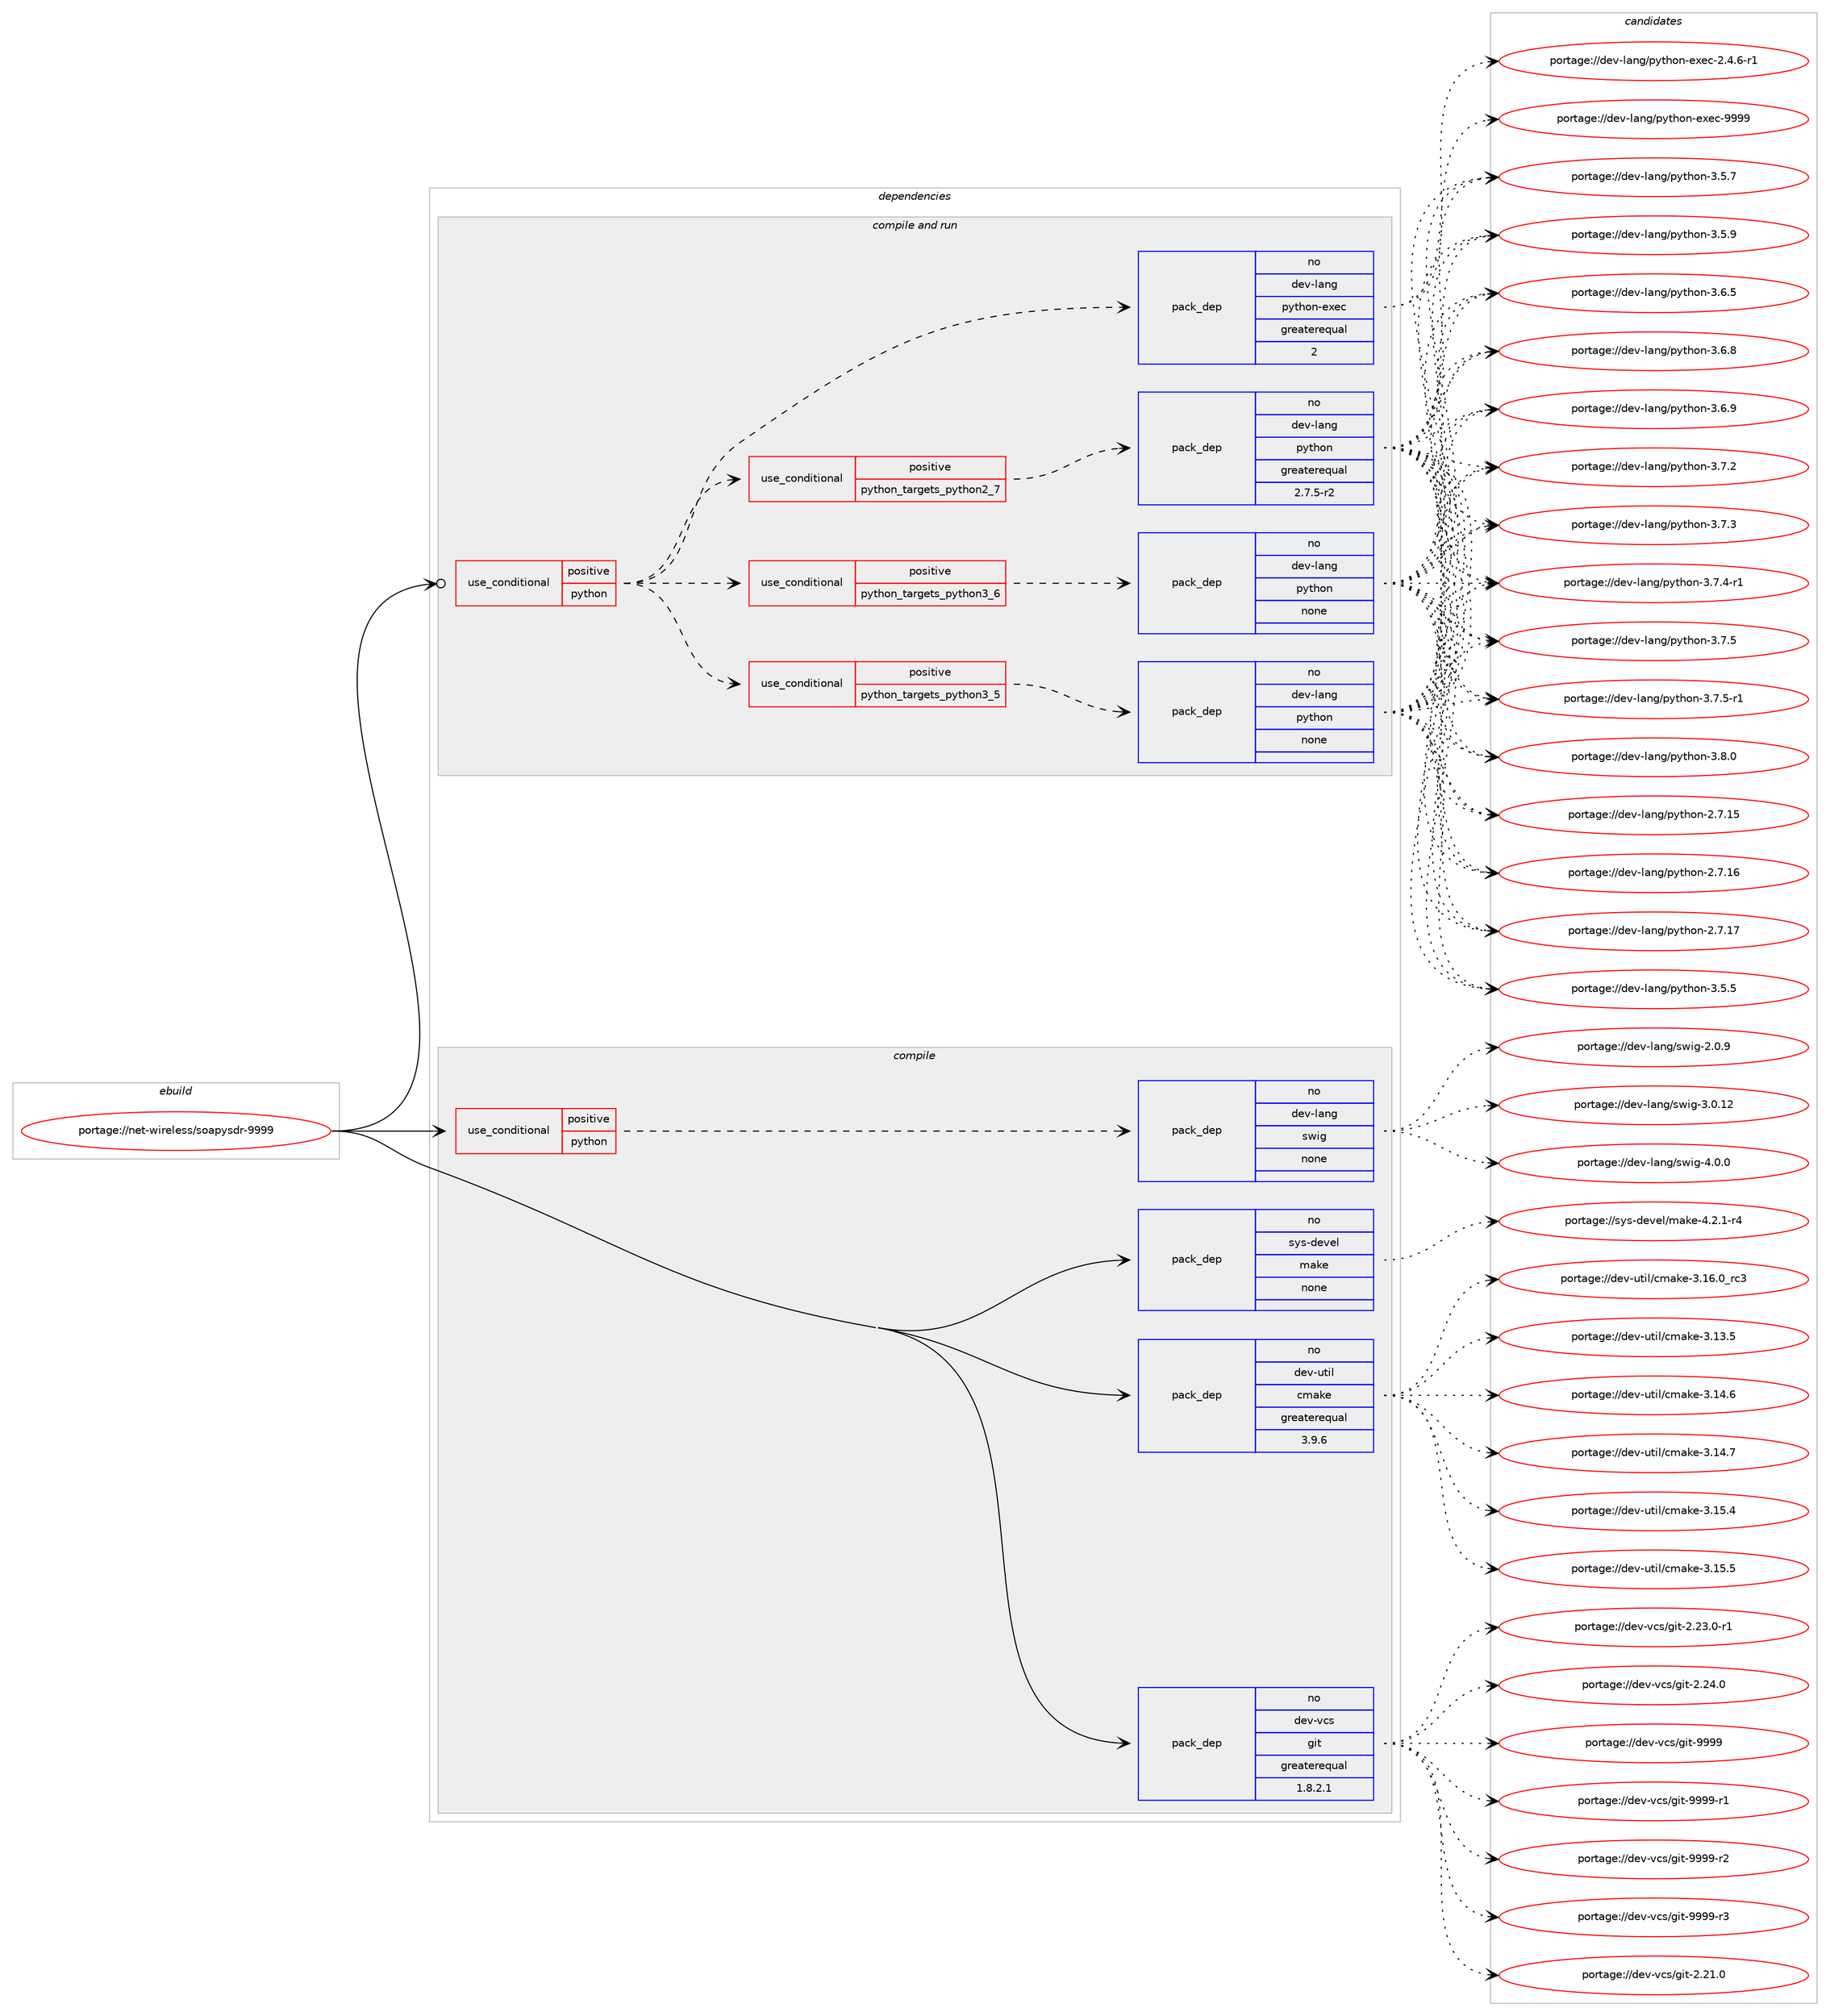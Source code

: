 digraph prolog {

# *************
# Graph options
# *************

newrank=true;
concentrate=true;
compound=true;
graph [rankdir=LR,fontname=Helvetica,fontsize=10,ranksep=1.5];#, ranksep=2.5, nodesep=0.2];
edge  [arrowhead=vee];
node  [fontname=Helvetica,fontsize=10];

# **********
# The ebuild
# **********

subgraph cluster_leftcol {
color=gray;
rank=same;
label=<<i>ebuild</i>>;
id [label="portage://net-wireless/soapysdr-9999", color=red, width=4, href="../net-wireless/soapysdr-9999.svg"];
}

# ****************
# The dependencies
# ****************

subgraph cluster_midcol {
color=gray;
label=<<i>dependencies</i>>;
subgraph cluster_compile {
fillcolor="#eeeeee";
style=filled;
label=<<i>compile</i>>;
subgraph cond94619 {
dependency378244 [label=<<TABLE BORDER="0" CELLBORDER="1" CELLSPACING="0" CELLPADDING="4"><TR><TD ROWSPAN="3" CELLPADDING="10">use_conditional</TD></TR><TR><TD>positive</TD></TR><TR><TD>python</TD></TR></TABLE>>, shape=none, color=red];
subgraph pack277216 {
dependency378245 [label=<<TABLE BORDER="0" CELLBORDER="1" CELLSPACING="0" CELLPADDING="4" WIDTH="220"><TR><TD ROWSPAN="6" CELLPADDING="30">pack_dep</TD></TR><TR><TD WIDTH="110">no</TD></TR><TR><TD>dev-lang</TD></TR><TR><TD>swig</TD></TR><TR><TD>none</TD></TR><TR><TD></TD></TR></TABLE>>, shape=none, color=blue];
}
dependency378244:e -> dependency378245:w [weight=20,style="dashed",arrowhead="vee"];
}
id:e -> dependency378244:w [weight=20,style="solid",arrowhead="vee"];
subgraph pack277217 {
dependency378246 [label=<<TABLE BORDER="0" CELLBORDER="1" CELLSPACING="0" CELLPADDING="4" WIDTH="220"><TR><TD ROWSPAN="6" CELLPADDING="30">pack_dep</TD></TR><TR><TD WIDTH="110">no</TD></TR><TR><TD>dev-util</TD></TR><TR><TD>cmake</TD></TR><TR><TD>greaterequal</TD></TR><TR><TD>3.9.6</TD></TR></TABLE>>, shape=none, color=blue];
}
id:e -> dependency378246:w [weight=20,style="solid",arrowhead="vee"];
subgraph pack277218 {
dependency378247 [label=<<TABLE BORDER="0" CELLBORDER="1" CELLSPACING="0" CELLPADDING="4" WIDTH="220"><TR><TD ROWSPAN="6" CELLPADDING="30">pack_dep</TD></TR><TR><TD WIDTH="110">no</TD></TR><TR><TD>dev-vcs</TD></TR><TR><TD>git</TD></TR><TR><TD>greaterequal</TD></TR><TR><TD>1.8.2.1</TD></TR></TABLE>>, shape=none, color=blue];
}
id:e -> dependency378247:w [weight=20,style="solid",arrowhead="vee"];
subgraph pack277219 {
dependency378248 [label=<<TABLE BORDER="0" CELLBORDER="1" CELLSPACING="0" CELLPADDING="4" WIDTH="220"><TR><TD ROWSPAN="6" CELLPADDING="30">pack_dep</TD></TR><TR><TD WIDTH="110">no</TD></TR><TR><TD>sys-devel</TD></TR><TR><TD>make</TD></TR><TR><TD>none</TD></TR><TR><TD></TD></TR></TABLE>>, shape=none, color=blue];
}
id:e -> dependency378248:w [weight=20,style="solid",arrowhead="vee"];
}
subgraph cluster_compileandrun {
fillcolor="#eeeeee";
style=filled;
label=<<i>compile and run</i>>;
subgraph cond94620 {
dependency378249 [label=<<TABLE BORDER="0" CELLBORDER="1" CELLSPACING="0" CELLPADDING="4"><TR><TD ROWSPAN="3" CELLPADDING="10">use_conditional</TD></TR><TR><TD>positive</TD></TR><TR><TD>python</TD></TR></TABLE>>, shape=none, color=red];
subgraph cond94621 {
dependency378250 [label=<<TABLE BORDER="0" CELLBORDER="1" CELLSPACING="0" CELLPADDING="4"><TR><TD ROWSPAN="3" CELLPADDING="10">use_conditional</TD></TR><TR><TD>positive</TD></TR><TR><TD>python_targets_python2_7</TD></TR></TABLE>>, shape=none, color=red];
subgraph pack277220 {
dependency378251 [label=<<TABLE BORDER="0" CELLBORDER="1" CELLSPACING="0" CELLPADDING="4" WIDTH="220"><TR><TD ROWSPAN="6" CELLPADDING="30">pack_dep</TD></TR><TR><TD WIDTH="110">no</TD></TR><TR><TD>dev-lang</TD></TR><TR><TD>python</TD></TR><TR><TD>greaterequal</TD></TR><TR><TD>2.7.5-r2</TD></TR></TABLE>>, shape=none, color=blue];
}
dependency378250:e -> dependency378251:w [weight=20,style="dashed",arrowhead="vee"];
}
dependency378249:e -> dependency378250:w [weight=20,style="dashed",arrowhead="vee"];
subgraph cond94622 {
dependency378252 [label=<<TABLE BORDER="0" CELLBORDER="1" CELLSPACING="0" CELLPADDING="4"><TR><TD ROWSPAN="3" CELLPADDING="10">use_conditional</TD></TR><TR><TD>positive</TD></TR><TR><TD>python_targets_python3_5</TD></TR></TABLE>>, shape=none, color=red];
subgraph pack277221 {
dependency378253 [label=<<TABLE BORDER="0" CELLBORDER="1" CELLSPACING="0" CELLPADDING="4" WIDTH="220"><TR><TD ROWSPAN="6" CELLPADDING="30">pack_dep</TD></TR><TR><TD WIDTH="110">no</TD></TR><TR><TD>dev-lang</TD></TR><TR><TD>python</TD></TR><TR><TD>none</TD></TR><TR><TD></TD></TR></TABLE>>, shape=none, color=blue];
}
dependency378252:e -> dependency378253:w [weight=20,style="dashed",arrowhead="vee"];
}
dependency378249:e -> dependency378252:w [weight=20,style="dashed",arrowhead="vee"];
subgraph cond94623 {
dependency378254 [label=<<TABLE BORDER="0" CELLBORDER="1" CELLSPACING="0" CELLPADDING="4"><TR><TD ROWSPAN="3" CELLPADDING="10">use_conditional</TD></TR><TR><TD>positive</TD></TR><TR><TD>python_targets_python3_6</TD></TR></TABLE>>, shape=none, color=red];
subgraph pack277222 {
dependency378255 [label=<<TABLE BORDER="0" CELLBORDER="1" CELLSPACING="0" CELLPADDING="4" WIDTH="220"><TR><TD ROWSPAN="6" CELLPADDING="30">pack_dep</TD></TR><TR><TD WIDTH="110">no</TD></TR><TR><TD>dev-lang</TD></TR><TR><TD>python</TD></TR><TR><TD>none</TD></TR><TR><TD></TD></TR></TABLE>>, shape=none, color=blue];
}
dependency378254:e -> dependency378255:w [weight=20,style="dashed",arrowhead="vee"];
}
dependency378249:e -> dependency378254:w [weight=20,style="dashed",arrowhead="vee"];
subgraph pack277223 {
dependency378256 [label=<<TABLE BORDER="0" CELLBORDER="1" CELLSPACING="0" CELLPADDING="4" WIDTH="220"><TR><TD ROWSPAN="6" CELLPADDING="30">pack_dep</TD></TR><TR><TD WIDTH="110">no</TD></TR><TR><TD>dev-lang</TD></TR><TR><TD>python-exec</TD></TR><TR><TD>greaterequal</TD></TR><TR><TD>2</TD></TR></TABLE>>, shape=none, color=blue];
}
dependency378249:e -> dependency378256:w [weight=20,style="dashed",arrowhead="vee"];
}
id:e -> dependency378249:w [weight=20,style="solid",arrowhead="odotvee"];
}
subgraph cluster_run {
fillcolor="#eeeeee";
style=filled;
label=<<i>run</i>>;
}
}

# **************
# The candidates
# **************

subgraph cluster_choices {
rank=same;
color=gray;
label=<<i>candidates</i>>;

subgraph choice277216 {
color=black;
nodesep=1;
choiceportage100101118451089711010347115119105103455046484657 [label="portage://dev-lang/swig-2.0.9", color=red, width=4,href="../dev-lang/swig-2.0.9.svg"];
choiceportage10010111845108971101034711511910510345514648464950 [label="portage://dev-lang/swig-3.0.12", color=red, width=4,href="../dev-lang/swig-3.0.12.svg"];
choiceportage100101118451089711010347115119105103455246484648 [label="portage://dev-lang/swig-4.0.0", color=red, width=4,href="../dev-lang/swig-4.0.0.svg"];
dependency378245:e -> choiceportage100101118451089711010347115119105103455046484657:w [style=dotted,weight="100"];
dependency378245:e -> choiceportage10010111845108971101034711511910510345514648464950:w [style=dotted,weight="100"];
dependency378245:e -> choiceportage100101118451089711010347115119105103455246484648:w [style=dotted,weight="100"];
}
subgraph choice277217 {
color=black;
nodesep=1;
choiceportage1001011184511711610510847991099710710145514649514653 [label="portage://dev-util/cmake-3.13.5", color=red, width=4,href="../dev-util/cmake-3.13.5.svg"];
choiceportage1001011184511711610510847991099710710145514649524654 [label="portage://dev-util/cmake-3.14.6", color=red, width=4,href="../dev-util/cmake-3.14.6.svg"];
choiceportage1001011184511711610510847991099710710145514649524655 [label="portage://dev-util/cmake-3.14.7", color=red, width=4,href="../dev-util/cmake-3.14.7.svg"];
choiceportage1001011184511711610510847991099710710145514649534652 [label="portage://dev-util/cmake-3.15.4", color=red, width=4,href="../dev-util/cmake-3.15.4.svg"];
choiceportage1001011184511711610510847991099710710145514649534653 [label="portage://dev-util/cmake-3.15.5", color=red, width=4,href="../dev-util/cmake-3.15.5.svg"];
choiceportage1001011184511711610510847991099710710145514649544648951149951 [label="portage://dev-util/cmake-3.16.0_rc3", color=red, width=4,href="../dev-util/cmake-3.16.0_rc3.svg"];
dependency378246:e -> choiceportage1001011184511711610510847991099710710145514649514653:w [style=dotted,weight="100"];
dependency378246:e -> choiceportage1001011184511711610510847991099710710145514649524654:w [style=dotted,weight="100"];
dependency378246:e -> choiceportage1001011184511711610510847991099710710145514649524655:w [style=dotted,weight="100"];
dependency378246:e -> choiceportage1001011184511711610510847991099710710145514649534652:w [style=dotted,weight="100"];
dependency378246:e -> choiceportage1001011184511711610510847991099710710145514649534653:w [style=dotted,weight="100"];
dependency378246:e -> choiceportage1001011184511711610510847991099710710145514649544648951149951:w [style=dotted,weight="100"];
}
subgraph choice277218 {
color=black;
nodesep=1;
choiceportage10010111845118991154710310511645504650494648 [label="portage://dev-vcs/git-2.21.0", color=red, width=4,href="../dev-vcs/git-2.21.0.svg"];
choiceportage100101118451189911547103105116455046505146484511449 [label="portage://dev-vcs/git-2.23.0-r1", color=red, width=4,href="../dev-vcs/git-2.23.0-r1.svg"];
choiceportage10010111845118991154710310511645504650524648 [label="portage://dev-vcs/git-2.24.0", color=red, width=4,href="../dev-vcs/git-2.24.0.svg"];
choiceportage1001011184511899115471031051164557575757 [label="portage://dev-vcs/git-9999", color=red, width=4,href="../dev-vcs/git-9999.svg"];
choiceportage10010111845118991154710310511645575757574511449 [label="portage://dev-vcs/git-9999-r1", color=red, width=4,href="../dev-vcs/git-9999-r1.svg"];
choiceportage10010111845118991154710310511645575757574511450 [label="portage://dev-vcs/git-9999-r2", color=red, width=4,href="../dev-vcs/git-9999-r2.svg"];
choiceportage10010111845118991154710310511645575757574511451 [label="portage://dev-vcs/git-9999-r3", color=red, width=4,href="../dev-vcs/git-9999-r3.svg"];
dependency378247:e -> choiceportage10010111845118991154710310511645504650494648:w [style=dotted,weight="100"];
dependency378247:e -> choiceportage100101118451189911547103105116455046505146484511449:w [style=dotted,weight="100"];
dependency378247:e -> choiceportage10010111845118991154710310511645504650524648:w [style=dotted,weight="100"];
dependency378247:e -> choiceportage1001011184511899115471031051164557575757:w [style=dotted,weight="100"];
dependency378247:e -> choiceportage10010111845118991154710310511645575757574511449:w [style=dotted,weight="100"];
dependency378247:e -> choiceportage10010111845118991154710310511645575757574511450:w [style=dotted,weight="100"];
dependency378247:e -> choiceportage10010111845118991154710310511645575757574511451:w [style=dotted,weight="100"];
}
subgraph choice277219 {
color=black;
nodesep=1;
choiceportage1151211154510010111810110847109971071014552465046494511452 [label="portage://sys-devel/make-4.2.1-r4", color=red, width=4,href="../sys-devel/make-4.2.1-r4.svg"];
dependency378248:e -> choiceportage1151211154510010111810110847109971071014552465046494511452:w [style=dotted,weight="100"];
}
subgraph choice277220 {
color=black;
nodesep=1;
choiceportage10010111845108971101034711212111610411111045504655464953 [label="portage://dev-lang/python-2.7.15", color=red, width=4,href="../dev-lang/python-2.7.15.svg"];
choiceportage10010111845108971101034711212111610411111045504655464954 [label="portage://dev-lang/python-2.7.16", color=red, width=4,href="../dev-lang/python-2.7.16.svg"];
choiceportage10010111845108971101034711212111610411111045504655464955 [label="portage://dev-lang/python-2.7.17", color=red, width=4,href="../dev-lang/python-2.7.17.svg"];
choiceportage100101118451089711010347112121116104111110455146534653 [label="portage://dev-lang/python-3.5.5", color=red, width=4,href="../dev-lang/python-3.5.5.svg"];
choiceportage100101118451089711010347112121116104111110455146534655 [label="portage://dev-lang/python-3.5.7", color=red, width=4,href="../dev-lang/python-3.5.7.svg"];
choiceportage100101118451089711010347112121116104111110455146534657 [label="portage://dev-lang/python-3.5.9", color=red, width=4,href="../dev-lang/python-3.5.9.svg"];
choiceportage100101118451089711010347112121116104111110455146544653 [label="portage://dev-lang/python-3.6.5", color=red, width=4,href="../dev-lang/python-3.6.5.svg"];
choiceportage100101118451089711010347112121116104111110455146544656 [label="portage://dev-lang/python-3.6.8", color=red, width=4,href="../dev-lang/python-3.6.8.svg"];
choiceportage100101118451089711010347112121116104111110455146544657 [label="portage://dev-lang/python-3.6.9", color=red, width=4,href="../dev-lang/python-3.6.9.svg"];
choiceportage100101118451089711010347112121116104111110455146554650 [label="portage://dev-lang/python-3.7.2", color=red, width=4,href="../dev-lang/python-3.7.2.svg"];
choiceportage100101118451089711010347112121116104111110455146554651 [label="portage://dev-lang/python-3.7.3", color=red, width=4,href="../dev-lang/python-3.7.3.svg"];
choiceportage1001011184510897110103471121211161041111104551465546524511449 [label="portage://dev-lang/python-3.7.4-r1", color=red, width=4,href="../dev-lang/python-3.7.4-r1.svg"];
choiceportage100101118451089711010347112121116104111110455146554653 [label="portage://dev-lang/python-3.7.5", color=red, width=4,href="../dev-lang/python-3.7.5.svg"];
choiceportage1001011184510897110103471121211161041111104551465546534511449 [label="portage://dev-lang/python-3.7.5-r1", color=red, width=4,href="../dev-lang/python-3.7.5-r1.svg"];
choiceportage100101118451089711010347112121116104111110455146564648 [label="portage://dev-lang/python-3.8.0", color=red, width=4,href="../dev-lang/python-3.8.0.svg"];
dependency378251:e -> choiceportage10010111845108971101034711212111610411111045504655464953:w [style=dotted,weight="100"];
dependency378251:e -> choiceportage10010111845108971101034711212111610411111045504655464954:w [style=dotted,weight="100"];
dependency378251:e -> choiceportage10010111845108971101034711212111610411111045504655464955:w [style=dotted,weight="100"];
dependency378251:e -> choiceportage100101118451089711010347112121116104111110455146534653:w [style=dotted,weight="100"];
dependency378251:e -> choiceportage100101118451089711010347112121116104111110455146534655:w [style=dotted,weight="100"];
dependency378251:e -> choiceportage100101118451089711010347112121116104111110455146534657:w [style=dotted,weight="100"];
dependency378251:e -> choiceportage100101118451089711010347112121116104111110455146544653:w [style=dotted,weight="100"];
dependency378251:e -> choiceportage100101118451089711010347112121116104111110455146544656:w [style=dotted,weight="100"];
dependency378251:e -> choiceportage100101118451089711010347112121116104111110455146544657:w [style=dotted,weight="100"];
dependency378251:e -> choiceportage100101118451089711010347112121116104111110455146554650:w [style=dotted,weight="100"];
dependency378251:e -> choiceportage100101118451089711010347112121116104111110455146554651:w [style=dotted,weight="100"];
dependency378251:e -> choiceportage1001011184510897110103471121211161041111104551465546524511449:w [style=dotted,weight="100"];
dependency378251:e -> choiceportage100101118451089711010347112121116104111110455146554653:w [style=dotted,weight="100"];
dependency378251:e -> choiceportage1001011184510897110103471121211161041111104551465546534511449:w [style=dotted,weight="100"];
dependency378251:e -> choiceportage100101118451089711010347112121116104111110455146564648:w [style=dotted,weight="100"];
}
subgraph choice277221 {
color=black;
nodesep=1;
choiceportage10010111845108971101034711212111610411111045504655464953 [label="portage://dev-lang/python-2.7.15", color=red, width=4,href="../dev-lang/python-2.7.15.svg"];
choiceportage10010111845108971101034711212111610411111045504655464954 [label="portage://dev-lang/python-2.7.16", color=red, width=4,href="../dev-lang/python-2.7.16.svg"];
choiceportage10010111845108971101034711212111610411111045504655464955 [label="portage://dev-lang/python-2.7.17", color=red, width=4,href="../dev-lang/python-2.7.17.svg"];
choiceportage100101118451089711010347112121116104111110455146534653 [label="portage://dev-lang/python-3.5.5", color=red, width=4,href="../dev-lang/python-3.5.5.svg"];
choiceportage100101118451089711010347112121116104111110455146534655 [label="portage://dev-lang/python-3.5.7", color=red, width=4,href="../dev-lang/python-3.5.7.svg"];
choiceportage100101118451089711010347112121116104111110455146534657 [label="portage://dev-lang/python-3.5.9", color=red, width=4,href="../dev-lang/python-3.5.9.svg"];
choiceportage100101118451089711010347112121116104111110455146544653 [label="portage://dev-lang/python-3.6.5", color=red, width=4,href="../dev-lang/python-3.6.5.svg"];
choiceportage100101118451089711010347112121116104111110455146544656 [label="portage://dev-lang/python-3.6.8", color=red, width=4,href="../dev-lang/python-3.6.8.svg"];
choiceportage100101118451089711010347112121116104111110455146544657 [label="portage://dev-lang/python-3.6.9", color=red, width=4,href="../dev-lang/python-3.6.9.svg"];
choiceportage100101118451089711010347112121116104111110455146554650 [label="portage://dev-lang/python-3.7.2", color=red, width=4,href="../dev-lang/python-3.7.2.svg"];
choiceportage100101118451089711010347112121116104111110455146554651 [label="portage://dev-lang/python-3.7.3", color=red, width=4,href="../dev-lang/python-3.7.3.svg"];
choiceportage1001011184510897110103471121211161041111104551465546524511449 [label="portage://dev-lang/python-3.7.4-r1", color=red, width=4,href="../dev-lang/python-3.7.4-r1.svg"];
choiceportage100101118451089711010347112121116104111110455146554653 [label="portage://dev-lang/python-3.7.5", color=red, width=4,href="../dev-lang/python-3.7.5.svg"];
choiceportage1001011184510897110103471121211161041111104551465546534511449 [label="portage://dev-lang/python-3.7.5-r1", color=red, width=4,href="../dev-lang/python-3.7.5-r1.svg"];
choiceportage100101118451089711010347112121116104111110455146564648 [label="portage://dev-lang/python-3.8.0", color=red, width=4,href="../dev-lang/python-3.8.0.svg"];
dependency378253:e -> choiceportage10010111845108971101034711212111610411111045504655464953:w [style=dotted,weight="100"];
dependency378253:e -> choiceportage10010111845108971101034711212111610411111045504655464954:w [style=dotted,weight="100"];
dependency378253:e -> choiceportage10010111845108971101034711212111610411111045504655464955:w [style=dotted,weight="100"];
dependency378253:e -> choiceportage100101118451089711010347112121116104111110455146534653:w [style=dotted,weight="100"];
dependency378253:e -> choiceportage100101118451089711010347112121116104111110455146534655:w [style=dotted,weight="100"];
dependency378253:e -> choiceportage100101118451089711010347112121116104111110455146534657:w [style=dotted,weight="100"];
dependency378253:e -> choiceportage100101118451089711010347112121116104111110455146544653:w [style=dotted,weight="100"];
dependency378253:e -> choiceportage100101118451089711010347112121116104111110455146544656:w [style=dotted,weight="100"];
dependency378253:e -> choiceportage100101118451089711010347112121116104111110455146544657:w [style=dotted,weight="100"];
dependency378253:e -> choiceportage100101118451089711010347112121116104111110455146554650:w [style=dotted,weight="100"];
dependency378253:e -> choiceportage100101118451089711010347112121116104111110455146554651:w [style=dotted,weight="100"];
dependency378253:e -> choiceportage1001011184510897110103471121211161041111104551465546524511449:w [style=dotted,weight="100"];
dependency378253:e -> choiceportage100101118451089711010347112121116104111110455146554653:w [style=dotted,weight="100"];
dependency378253:e -> choiceportage1001011184510897110103471121211161041111104551465546534511449:w [style=dotted,weight="100"];
dependency378253:e -> choiceportage100101118451089711010347112121116104111110455146564648:w [style=dotted,weight="100"];
}
subgraph choice277222 {
color=black;
nodesep=1;
choiceportage10010111845108971101034711212111610411111045504655464953 [label="portage://dev-lang/python-2.7.15", color=red, width=4,href="../dev-lang/python-2.7.15.svg"];
choiceportage10010111845108971101034711212111610411111045504655464954 [label="portage://dev-lang/python-2.7.16", color=red, width=4,href="../dev-lang/python-2.7.16.svg"];
choiceportage10010111845108971101034711212111610411111045504655464955 [label="portage://dev-lang/python-2.7.17", color=red, width=4,href="../dev-lang/python-2.7.17.svg"];
choiceportage100101118451089711010347112121116104111110455146534653 [label="portage://dev-lang/python-3.5.5", color=red, width=4,href="../dev-lang/python-3.5.5.svg"];
choiceportage100101118451089711010347112121116104111110455146534655 [label="portage://dev-lang/python-3.5.7", color=red, width=4,href="../dev-lang/python-3.5.7.svg"];
choiceportage100101118451089711010347112121116104111110455146534657 [label="portage://dev-lang/python-3.5.9", color=red, width=4,href="../dev-lang/python-3.5.9.svg"];
choiceportage100101118451089711010347112121116104111110455146544653 [label="portage://dev-lang/python-3.6.5", color=red, width=4,href="../dev-lang/python-3.6.5.svg"];
choiceportage100101118451089711010347112121116104111110455146544656 [label="portage://dev-lang/python-3.6.8", color=red, width=4,href="../dev-lang/python-3.6.8.svg"];
choiceportage100101118451089711010347112121116104111110455146544657 [label="portage://dev-lang/python-3.6.9", color=red, width=4,href="../dev-lang/python-3.6.9.svg"];
choiceportage100101118451089711010347112121116104111110455146554650 [label="portage://dev-lang/python-3.7.2", color=red, width=4,href="../dev-lang/python-3.7.2.svg"];
choiceportage100101118451089711010347112121116104111110455146554651 [label="portage://dev-lang/python-3.7.3", color=red, width=4,href="../dev-lang/python-3.7.3.svg"];
choiceportage1001011184510897110103471121211161041111104551465546524511449 [label="portage://dev-lang/python-3.7.4-r1", color=red, width=4,href="../dev-lang/python-3.7.4-r1.svg"];
choiceportage100101118451089711010347112121116104111110455146554653 [label="portage://dev-lang/python-3.7.5", color=red, width=4,href="../dev-lang/python-3.7.5.svg"];
choiceportage1001011184510897110103471121211161041111104551465546534511449 [label="portage://dev-lang/python-3.7.5-r1", color=red, width=4,href="../dev-lang/python-3.7.5-r1.svg"];
choiceportage100101118451089711010347112121116104111110455146564648 [label="portage://dev-lang/python-3.8.0", color=red, width=4,href="../dev-lang/python-3.8.0.svg"];
dependency378255:e -> choiceportage10010111845108971101034711212111610411111045504655464953:w [style=dotted,weight="100"];
dependency378255:e -> choiceportage10010111845108971101034711212111610411111045504655464954:w [style=dotted,weight="100"];
dependency378255:e -> choiceportage10010111845108971101034711212111610411111045504655464955:w [style=dotted,weight="100"];
dependency378255:e -> choiceportage100101118451089711010347112121116104111110455146534653:w [style=dotted,weight="100"];
dependency378255:e -> choiceportage100101118451089711010347112121116104111110455146534655:w [style=dotted,weight="100"];
dependency378255:e -> choiceportage100101118451089711010347112121116104111110455146534657:w [style=dotted,weight="100"];
dependency378255:e -> choiceportage100101118451089711010347112121116104111110455146544653:w [style=dotted,weight="100"];
dependency378255:e -> choiceportage100101118451089711010347112121116104111110455146544656:w [style=dotted,weight="100"];
dependency378255:e -> choiceportage100101118451089711010347112121116104111110455146544657:w [style=dotted,weight="100"];
dependency378255:e -> choiceportage100101118451089711010347112121116104111110455146554650:w [style=dotted,weight="100"];
dependency378255:e -> choiceportage100101118451089711010347112121116104111110455146554651:w [style=dotted,weight="100"];
dependency378255:e -> choiceportage1001011184510897110103471121211161041111104551465546524511449:w [style=dotted,weight="100"];
dependency378255:e -> choiceportage100101118451089711010347112121116104111110455146554653:w [style=dotted,weight="100"];
dependency378255:e -> choiceportage1001011184510897110103471121211161041111104551465546534511449:w [style=dotted,weight="100"];
dependency378255:e -> choiceportage100101118451089711010347112121116104111110455146564648:w [style=dotted,weight="100"];
}
subgraph choice277223 {
color=black;
nodesep=1;
choiceportage10010111845108971101034711212111610411111045101120101994550465246544511449 [label="portage://dev-lang/python-exec-2.4.6-r1", color=red, width=4,href="../dev-lang/python-exec-2.4.6-r1.svg"];
choiceportage10010111845108971101034711212111610411111045101120101994557575757 [label="portage://dev-lang/python-exec-9999", color=red, width=4,href="../dev-lang/python-exec-9999.svg"];
dependency378256:e -> choiceportage10010111845108971101034711212111610411111045101120101994550465246544511449:w [style=dotted,weight="100"];
dependency378256:e -> choiceportage10010111845108971101034711212111610411111045101120101994557575757:w [style=dotted,weight="100"];
}
}

}
